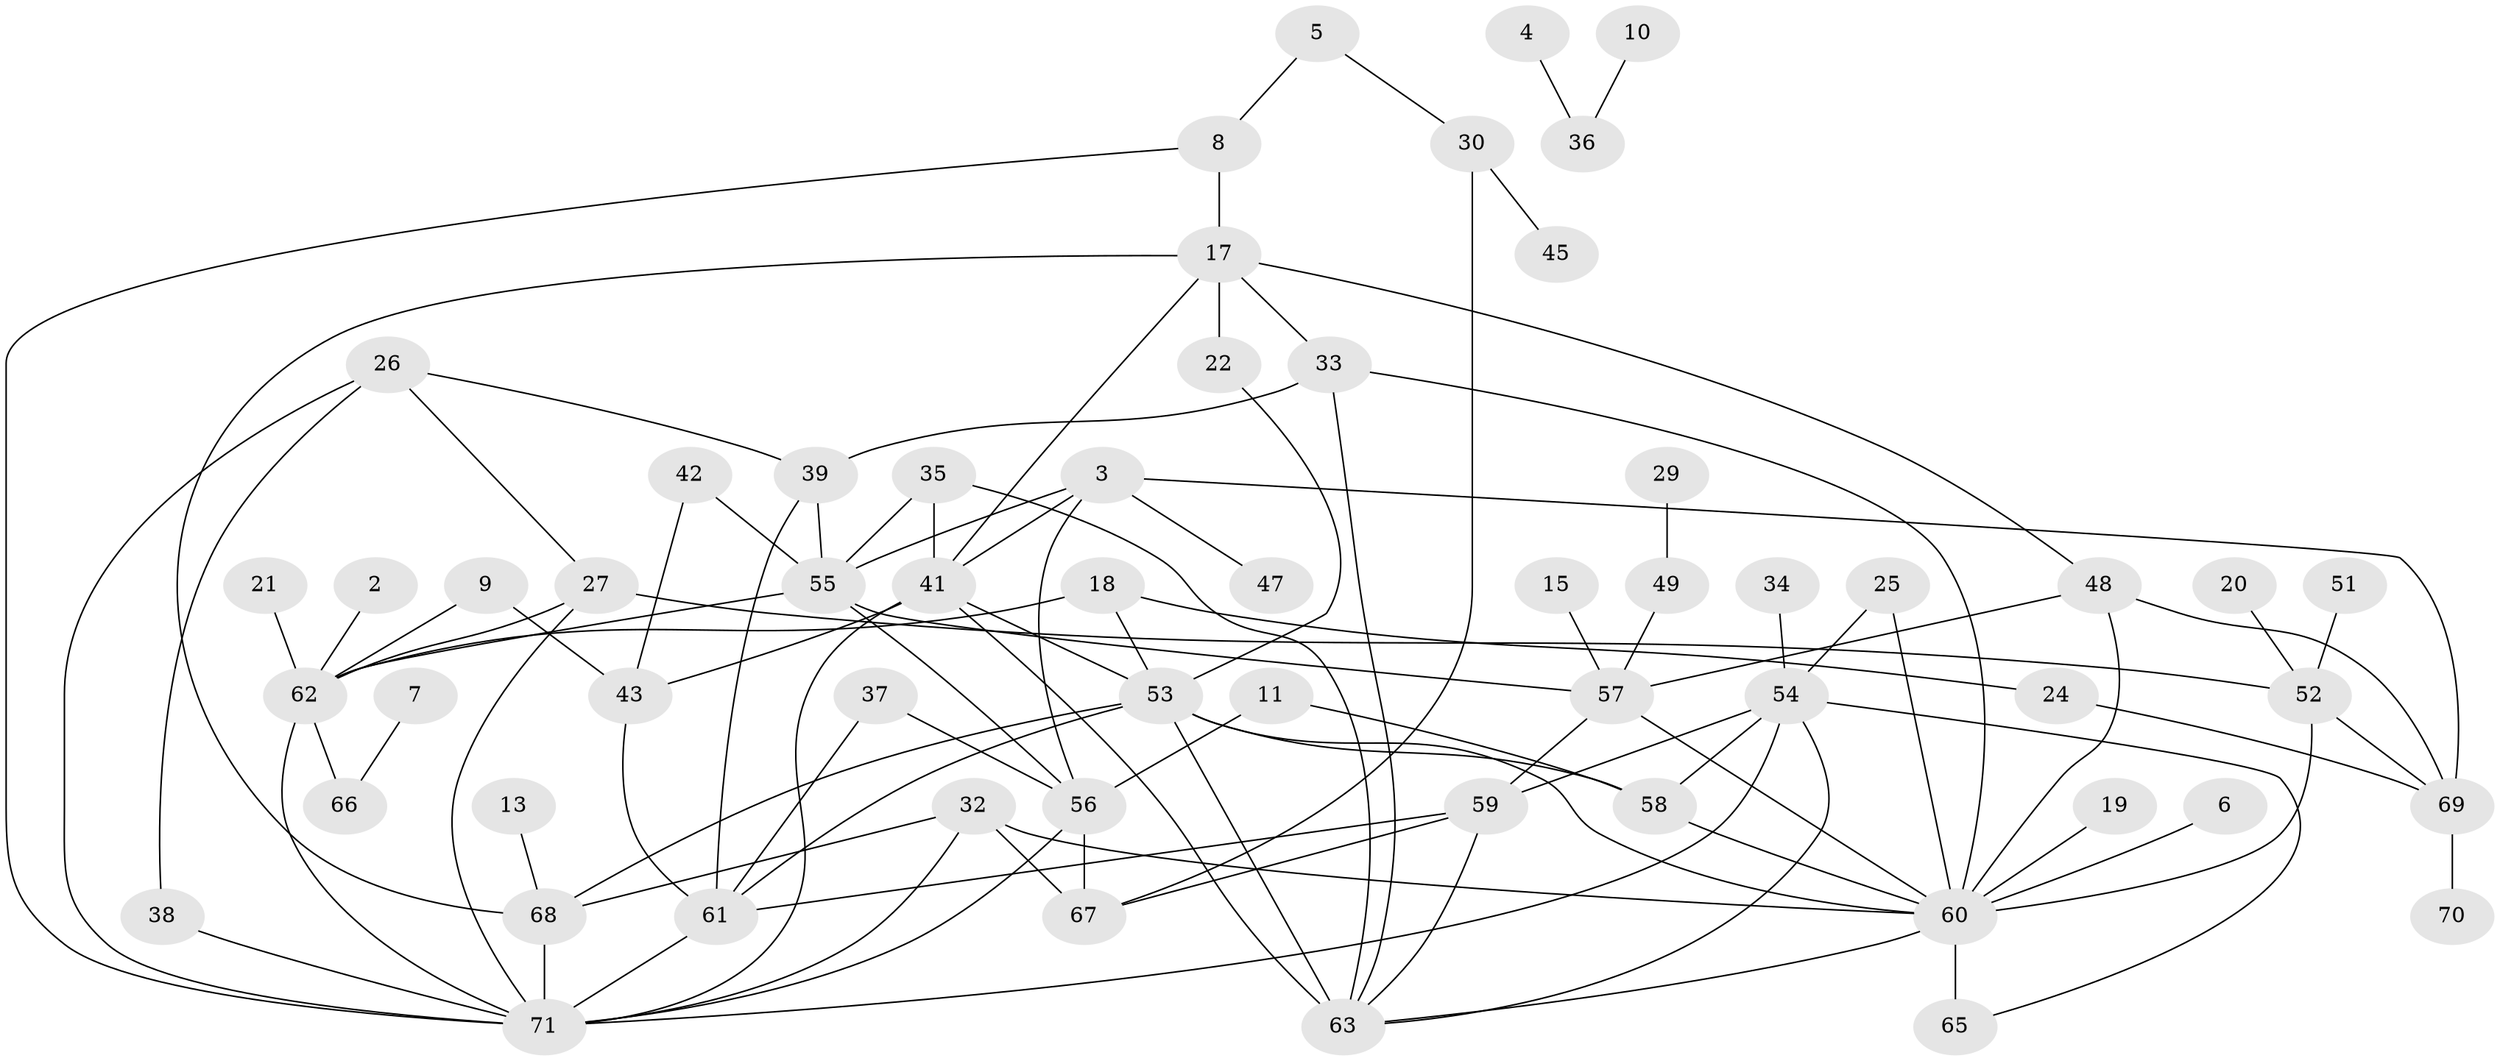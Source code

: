 // original degree distribution, {0: 0.08391608391608392, 3: 0.17482517482517482, 1: 0.20279720279720279, 2: 0.2727272727272727, 5: 0.08391608391608392, 4: 0.14685314685314685, 7: 0.013986013986013986, 6: 0.02097902097902098}
// Generated by graph-tools (version 1.1) at 2025/25/03/09/25 03:25:14]
// undirected, 59 vertices, 103 edges
graph export_dot {
graph [start="1"]
  node [color=gray90,style=filled];
  2;
  3;
  4;
  5;
  6;
  7;
  8;
  9;
  10;
  11;
  13;
  15;
  17;
  18;
  19;
  20;
  21;
  22;
  24;
  25;
  26;
  27;
  29;
  30;
  32;
  33;
  34;
  35;
  36;
  37;
  38;
  39;
  41;
  42;
  43;
  45;
  47;
  48;
  49;
  51;
  52;
  53;
  54;
  55;
  56;
  57;
  58;
  59;
  60;
  61;
  62;
  63;
  65;
  66;
  67;
  68;
  69;
  70;
  71;
  2 -- 62 [weight=1.0];
  3 -- 41 [weight=1.0];
  3 -- 47 [weight=1.0];
  3 -- 55 [weight=1.0];
  3 -- 56 [weight=1.0];
  3 -- 69 [weight=1.0];
  4 -- 36 [weight=1.0];
  5 -- 8 [weight=1.0];
  5 -- 30 [weight=1.0];
  6 -- 60 [weight=1.0];
  7 -- 66 [weight=1.0];
  8 -- 17 [weight=1.0];
  8 -- 71 [weight=1.0];
  9 -- 43 [weight=1.0];
  9 -- 62 [weight=1.0];
  10 -- 36 [weight=1.0];
  11 -- 56 [weight=1.0];
  11 -- 58 [weight=1.0];
  13 -- 68 [weight=1.0];
  15 -- 57 [weight=1.0];
  17 -- 22 [weight=1.0];
  17 -- 33 [weight=1.0];
  17 -- 41 [weight=1.0];
  17 -- 48 [weight=1.0];
  17 -- 68 [weight=1.0];
  18 -- 24 [weight=1.0];
  18 -- 53 [weight=1.0];
  18 -- 62 [weight=1.0];
  19 -- 60 [weight=1.0];
  20 -- 52 [weight=1.0];
  21 -- 62 [weight=1.0];
  22 -- 53 [weight=1.0];
  24 -- 69 [weight=1.0];
  25 -- 54 [weight=1.0];
  25 -- 60 [weight=1.0];
  26 -- 27 [weight=1.0];
  26 -- 38 [weight=1.0];
  26 -- 39 [weight=1.0];
  26 -- 71 [weight=1.0];
  27 -- 52 [weight=1.0];
  27 -- 62 [weight=1.0];
  27 -- 71 [weight=1.0];
  29 -- 49 [weight=1.0];
  30 -- 45 [weight=1.0];
  30 -- 67 [weight=1.0];
  32 -- 60 [weight=1.0];
  32 -- 67 [weight=1.0];
  32 -- 68 [weight=1.0];
  32 -- 71 [weight=1.0];
  33 -- 39 [weight=1.0];
  33 -- 60 [weight=1.0];
  33 -- 63 [weight=1.0];
  34 -- 54 [weight=1.0];
  35 -- 41 [weight=2.0];
  35 -- 55 [weight=1.0];
  35 -- 63 [weight=1.0];
  37 -- 56 [weight=1.0];
  37 -- 61 [weight=1.0];
  38 -- 71 [weight=1.0];
  39 -- 55 [weight=1.0];
  39 -- 61 [weight=1.0];
  41 -- 43 [weight=1.0];
  41 -- 53 [weight=1.0];
  41 -- 63 [weight=1.0];
  41 -- 71 [weight=1.0];
  42 -- 43 [weight=1.0];
  42 -- 55 [weight=1.0];
  43 -- 61 [weight=1.0];
  48 -- 57 [weight=1.0];
  48 -- 60 [weight=1.0];
  48 -- 69 [weight=1.0];
  49 -- 57 [weight=1.0];
  51 -- 52 [weight=1.0];
  52 -- 60 [weight=1.0];
  52 -- 69 [weight=1.0];
  53 -- 58 [weight=1.0];
  53 -- 60 [weight=1.0];
  53 -- 61 [weight=1.0];
  53 -- 63 [weight=3.0];
  53 -- 68 [weight=1.0];
  54 -- 58 [weight=2.0];
  54 -- 59 [weight=1.0];
  54 -- 63 [weight=1.0];
  54 -- 65 [weight=1.0];
  54 -- 71 [weight=1.0];
  55 -- 56 [weight=1.0];
  55 -- 57 [weight=1.0];
  55 -- 62 [weight=1.0];
  56 -- 67 [weight=1.0];
  56 -- 71 [weight=1.0];
  57 -- 59 [weight=1.0];
  57 -- 60 [weight=1.0];
  58 -- 60 [weight=1.0];
  59 -- 61 [weight=1.0];
  59 -- 63 [weight=1.0];
  59 -- 67 [weight=1.0];
  60 -- 63 [weight=1.0];
  60 -- 65 [weight=2.0];
  61 -- 71 [weight=1.0];
  62 -- 66 [weight=1.0];
  62 -- 71 [weight=1.0];
  68 -- 71 [weight=1.0];
  69 -- 70 [weight=1.0];
}
